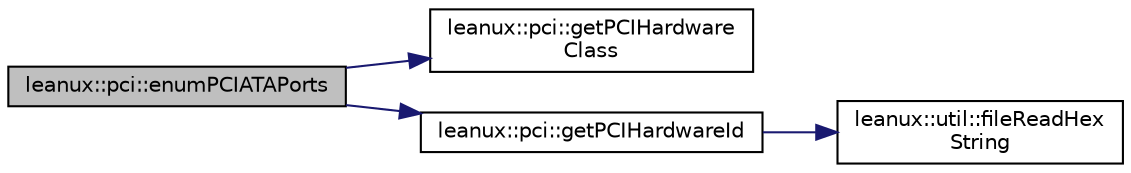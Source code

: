 digraph "leanux::pci::enumPCIATAPorts"
{
 // LATEX_PDF_SIZE
  bgcolor="transparent";
  edge [fontname="Helvetica",fontsize="10",labelfontname="Helvetica",labelfontsize="10"];
  node [fontname="Helvetica",fontsize="10",shape=record];
  rankdir="LR";
  Node1 [label="leanux::pci::enumPCIATAPorts",height=0.2,width=0.4,color="black", fillcolor="grey75", style="filled", fontcolor="black",tooltip="Enumerate ata ports for a given PCI device."];
  Node1 -> Node2 [color="midnightblue",fontsize="10",style="solid",fontname="Helvetica"];
  Node2 [label="leanux::pci::getPCIHardware\lClass",height=0.2,width=0.4,color="black",URL="$namespaceleanux_1_1pci.html#aab3769d433d88dded538fd64400409ff",tooltip="Transform a PCI class code to a PCIHardwareClass."];
  Node1 -> Node3 [color="midnightblue",fontsize="10",style="solid",fontname="Helvetica"];
  Node3 [label="leanux::pci::getPCIHardwareId",height=0.2,width=0.4,color="black",URL="$namespaceleanux_1_1pci.html#a48810ffbe83e8a8e357edfa1181c33a5",tooltip="get PCIHardwareId for a PCI device path relative to /sys/devives/"];
  Node3 -> Node4 [color="midnightblue",fontsize="10",style="solid",fontname="Helvetica"];
  Node4 [label="leanux::util::fileReadHex\lString",height=0.2,width=0.4,color="black",URL="$namespaceleanux_1_1util.html#a7efa8c5cecc9bb8beada58ee60fa71c4",tooltip="read the first data in the file as a hexadecimal string representation of a signed long."];
}
